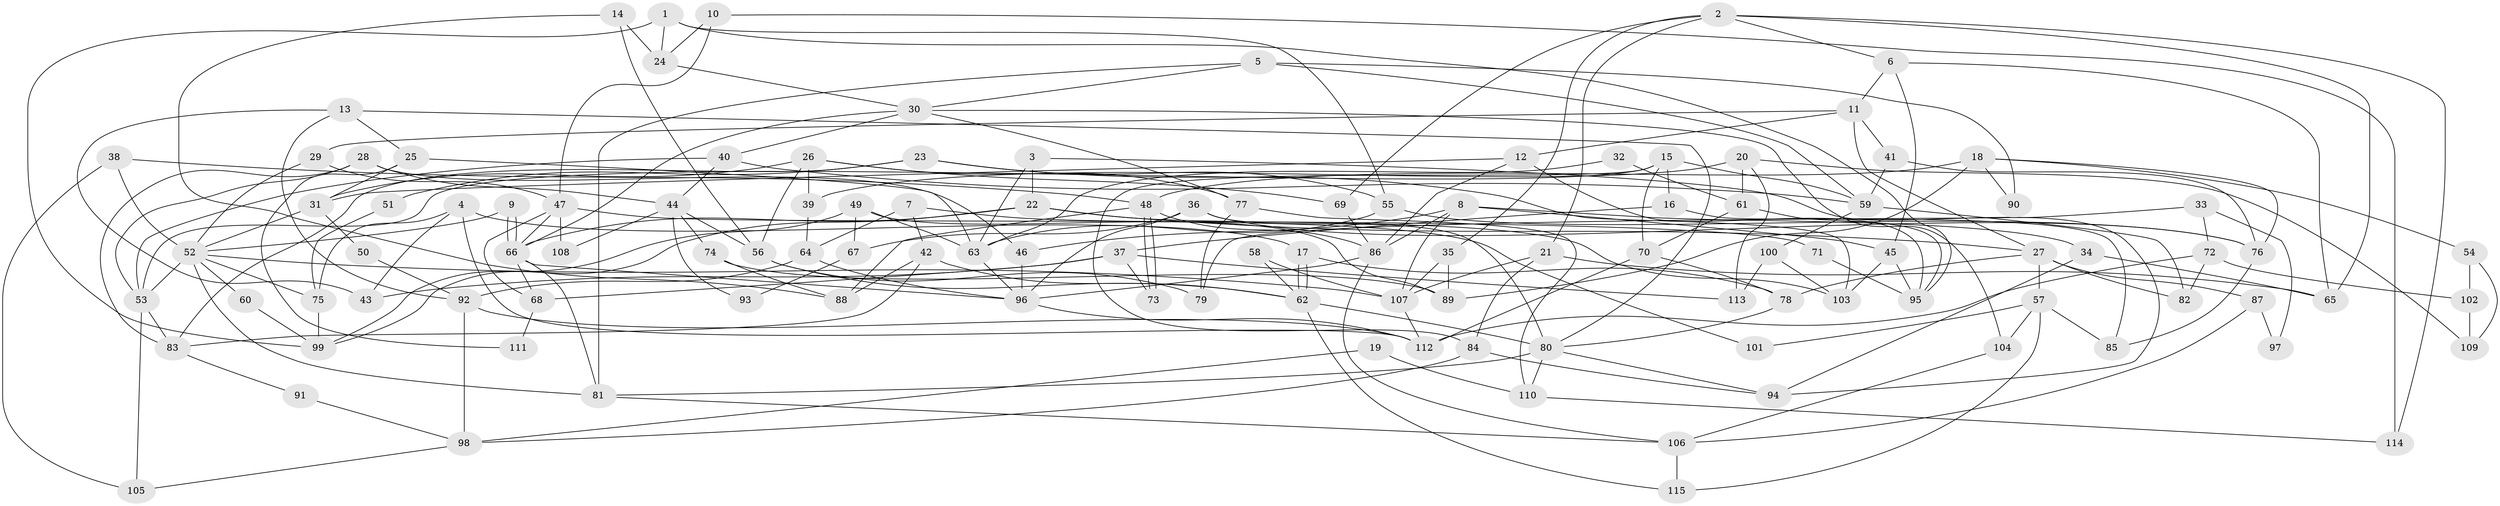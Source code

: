 // Generated by graph-tools (version 1.1) at 2025/50/03/09/25 03:50:04]
// undirected, 115 vertices, 230 edges
graph export_dot {
graph [start="1"]
  node [color=gray90,style=filled];
  1;
  2;
  3;
  4;
  5;
  6;
  7;
  8;
  9;
  10;
  11;
  12;
  13;
  14;
  15;
  16;
  17;
  18;
  19;
  20;
  21;
  22;
  23;
  24;
  25;
  26;
  27;
  28;
  29;
  30;
  31;
  32;
  33;
  34;
  35;
  36;
  37;
  38;
  39;
  40;
  41;
  42;
  43;
  44;
  45;
  46;
  47;
  48;
  49;
  50;
  51;
  52;
  53;
  54;
  55;
  56;
  57;
  58;
  59;
  60;
  61;
  62;
  63;
  64;
  65;
  66;
  67;
  68;
  69;
  70;
  71;
  72;
  73;
  74;
  75;
  76;
  77;
  78;
  79;
  80;
  81;
  82;
  83;
  84;
  85;
  86;
  87;
  88;
  89;
  90;
  91;
  92;
  93;
  94;
  95;
  96;
  97;
  98;
  99;
  100;
  101;
  102;
  103;
  104;
  105;
  106;
  107;
  108;
  109;
  110;
  111;
  112;
  113;
  114;
  115;
  1 -- 95;
  1 -- 55;
  1 -- 24;
  1 -- 99;
  2 -- 65;
  2 -- 114;
  2 -- 6;
  2 -- 21;
  2 -- 35;
  2 -- 69;
  3 -- 63;
  3 -- 22;
  3 -- 94;
  4 -- 17;
  4 -- 75;
  4 -- 43;
  4 -- 112;
  5 -- 81;
  5 -- 59;
  5 -- 30;
  5 -- 90;
  6 -- 45;
  6 -- 11;
  6 -- 65;
  7 -- 42;
  7 -- 64;
  7 -- 101;
  8 -- 34;
  8 -- 107;
  8 -- 45;
  8 -- 46;
  8 -- 86;
  9 -- 52;
  9 -- 66;
  9 -- 66;
  10 -- 24;
  10 -- 47;
  10 -- 114;
  11 -- 27;
  11 -- 12;
  11 -- 29;
  11 -- 41;
  12 -- 86;
  12 -- 31;
  12 -- 95;
  13 -- 92;
  13 -- 80;
  13 -- 25;
  13 -- 43;
  14 -- 88;
  14 -- 24;
  14 -- 56;
  15 -- 70;
  15 -- 84;
  15 -- 16;
  15 -- 53;
  15 -- 59;
  16 -- 37;
  16 -- 85;
  17 -- 62;
  17 -- 62;
  17 -- 78;
  18 -- 89;
  18 -- 76;
  18 -- 48;
  18 -- 54;
  18 -- 90;
  19 -- 98;
  19 -- 110;
  20 -- 39;
  20 -- 113;
  20 -- 61;
  20 -- 109;
  21 -- 107;
  21 -- 65;
  21 -- 84;
  22 -- 103;
  22 -- 66;
  22 -- 27;
  22 -- 99;
  23 -- 55;
  23 -- 83;
  23 -- 51;
  23 -- 103;
  24 -- 30;
  25 -- 31;
  25 -- 63;
  25 -- 111;
  26 -- 56;
  26 -- 69;
  26 -- 31;
  26 -- 39;
  26 -- 77;
  27 -- 57;
  27 -- 78;
  27 -- 82;
  27 -- 87;
  28 -- 53;
  28 -- 44;
  28 -- 46;
  28 -- 83;
  29 -- 52;
  29 -- 47;
  30 -- 66;
  30 -- 40;
  30 -- 77;
  30 -- 104;
  31 -- 50;
  31 -- 52;
  32 -- 63;
  32 -- 61;
  33 -- 79;
  33 -- 72;
  33 -- 97;
  34 -- 94;
  34 -- 65;
  35 -- 107;
  35 -- 89;
  36 -- 96;
  36 -- 80;
  36 -- 67;
  36 -- 76;
  37 -- 68;
  37 -- 43;
  37 -- 73;
  37 -- 113;
  38 -- 48;
  38 -- 52;
  38 -- 105;
  39 -- 64;
  40 -- 53;
  40 -- 44;
  40 -- 59;
  41 -- 59;
  41 -- 76;
  42 -- 88;
  42 -- 83;
  42 -- 62;
  44 -- 56;
  44 -- 74;
  44 -- 93;
  44 -- 108;
  45 -- 95;
  45 -- 103;
  46 -- 96;
  47 -- 66;
  47 -- 68;
  47 -- 71;
  47 -- 108;
  48 -- 73;
  48 -- 73;
  48 -- 86;
  48 -- 88;
  49 -- 63;
  49 -- 99;
  49 -- 67;
  49 -- 89;
  50 -- 92;
  51 -- 75;
  52 -- 81;
  52 -- 53;
  52 -- 60;
  52 -- 75;
  52 -- 107;
  53 -- 83;
  53 -- 105;
  54 -- 109;
  54 -- 102;
  55 -- 63;
  55 -- 76;
  56 -- 62;
  56 -- 79;
  57 -- 85;
  57 -- 104;
  57 -- 101;
  57 -- 115;
  58 -- 62;
  58 -- 107;
  59 -- 82;
  59 -- 100;
  60 -- 99;
  61 -- 70;
  61 -- 95;
  62 -- 80;
  62 -- 115;
  63 -- 96;
  64 -- 92;
  64 -- 96;
  66 -- 96;
  66 -- 68;
  66 -- 81;
  67 -- 93;
  68 -- 111;
  69 -- 86;
  70 -- 112;
  70 -- 78;
  71 -- 95;
  72 -- 82;
  72 -- 112;
  72 -- 102;
  74 -- 89;
  74 -- 88;
  75 -- 99;
  76 -- 85;
  77 -- 79;
  77 -- 110;
  78 -- 80;
  80 -- 81;
  80 -- 94;
  80 -- 110;
  81 -- 106;
  83 -- 91;
  84 -- 94;
  84 -- 98;
  86 -- 96;
  86 -- 106;
  87 -- 106;
  87 -- 97;
  91 -- 98;
  92 -- 112;
  92 -- 98;
  96 -- 112;
  98 -- 105;
  100 -- 103;
  100 -- 113;
  102 -- 109;
  104 -- 106;
  106 -- 115;
  107 -- 112;
  110 -- 114;
}
